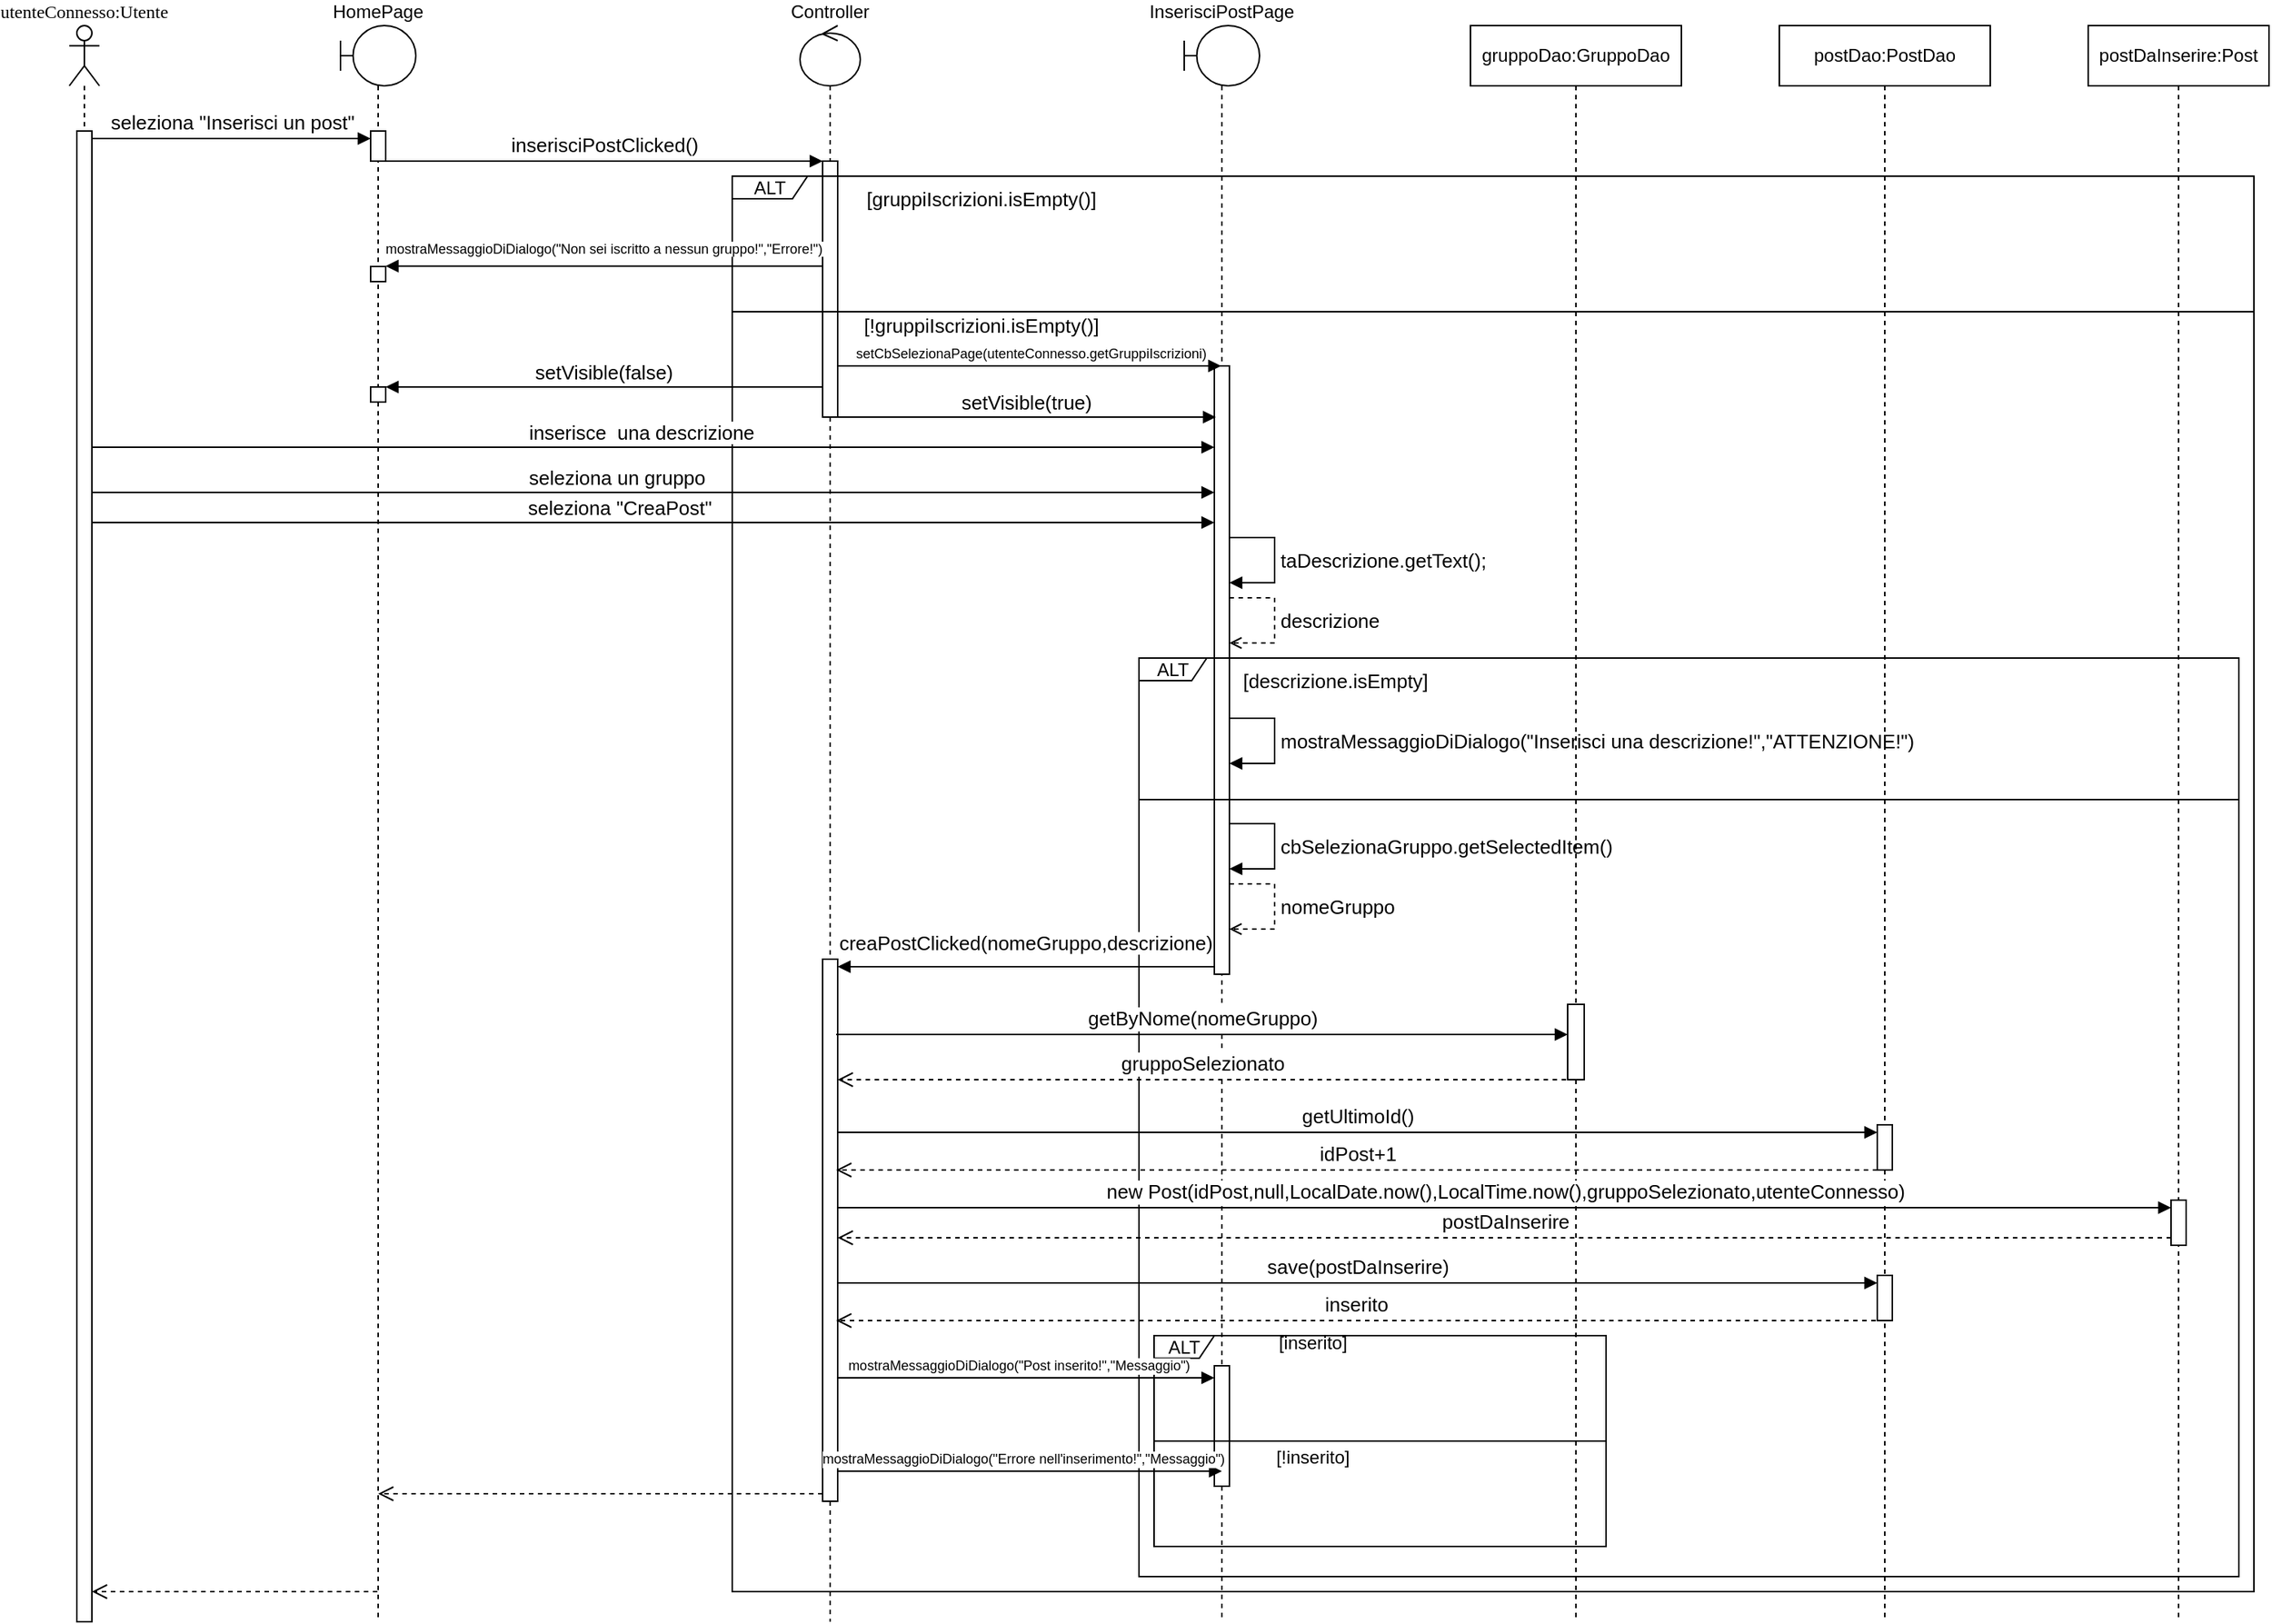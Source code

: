 <mxfile version="22.0.0" type="device">
  <diagram name="Page-1" id="2YBvvXClWsGukQMizWep">
    <mxGraphModel dx="901" dy="527" grid="1" gridSize="10" guides="1" tooltips="1" connect="1" arrows="1" fold="1" page="1" pageScale="1" pageWidth="850" pageHeight="1100" math="0" shadow="0">
      <root>
        <mxCell id="0" />
        <mxCell id="1" parent="0" />
        <mxCell id="u08hA8u2R7ERL39mNpoH-1" value="utenteConnesso:Utente" style="shape=umlActor;verticalLabelPosition=top;verticalAlign=bottom;outlineConnect=0;fontFamily=Tahoma;labelPosition=center;align=center;" parent="1" vertex="1">
          <mxGeometry x="70" y="40" width="20" height="40" as="geometry" />
        </mxCell>
        <mxCell id="u08hA8u2R7ERL39mNpoH-7" value="" style="html=1;points=[[0,0,0,0,5],[0,1,0,0,-5],[1,0,0,0,5],[1,1,0,0,-5]];perimeter=orthogonalPerimeter;outlineConnect=0;targetShapes=umlLifeline;portConstraint=eastwest;newEdgeStyle={&quot;curved&quot;:0,&quot;rounded&quot;:0};" parent="1" vertex="1">
          <mxGeometry x="75" y="110" width="10" height="990" as="geometry" />
        </mxCell>
        <mxCell id="u08hA8u2R7ERL39mNpoH-12" value="HomePage" style="shape=umlLifeline;perimeter=lifelinePerimeter;whiteSpace=wrap;html=1;container=1;dropTarget=0;collapsible=0;recursiveResize=0;outlineConnect=0;portConstraint=eastwest;newEdgeStyle={&quot;curved&quot;:0,&quot;rounded&quot;:0};participant=umlBoundary;labelPosition=center;verticalLabelPosition=top;align=center;verticalAlign=bottom;" parent="1" vertex="1">
          <mxGeometry x="250" y="40" width="50" height="1060" as="geometry" />
        </mxCell>
        <mxCell id="u08hA8u2R7ERL39mNpoH-13" value="" style="html=1;points=[[0,0,0,0,5],[0,1,0,0,-5],[1,0,0,0,5],[1,1,0,0,-5]];perimeter=orthogonalPerimeter;outlineConnect=0;targetShapes=umlLifeline;portConstraint=eastwest;newEdgeStyle={&quot;curved&quot;:0,&quot;rounded&quot;:0};" parent="u08hA8u2R7ERL39mNpoH-12" vertex="1">
          <mxGeometry x="20" y="70" width="10" height="20" as="geometry" />
        </mxCell>
        <mxCell id="u08hA8u2R7ERL39mNpoH-24" value="" style="html=1;points=[[0,0,0,0,5],[0,1,0,0,-5],[1,0,0,0,5],[1,1,0,0,-5]];perimeter=orthogonalPerimeter;outlineConnect=0;targetShapes=umlLifeline;portConstraint=eastwest;newEdgeStyle={&quot;curved&quot;:0,&quot;rounded&quot;:0};" parent="u08hA8u2R7ERL39mNpoH-12" vertex="1">
          <mxGeometry x="20" y="160" width="10" height="10" as="geometry" />
        </mxCell>
        <mxCell id="u08hA8u2R7ERL39mNpoH-34" value="" style="html=1;points=[[0,0,0,0,5],[0,1,0,0,-5],[1,0,0,0,5],[1,1,0,0,-5]];perimeter=orthogonalPerimeter;outlineConnect=0;targetShapes=umlLifeline;portConstraint=eastwest;newEdgeStyle={&quot;curved&quot;:0,&quot;rounded&quot;:0};" parent="u08hA8u2R7ERL39mNpoH-12" vertex="1">
          <mxGeometry x="20" y="240" width="10" height="10" as="geometry" />
        </mxCell>
        <mxCell id="u08hA8u2R7ERL39mNpoH-14" value="seleziona &quot;Inserisci un post&quot;" style="html=1;verticalAlign=bottom;startArrow=none;endArrow=block;startSize=8;curved=0;rounded=0;entryX=0;entryY=0;entryDx=0;entryDy=5;startFill=0;fontSize=13;labelPosition=center;verticalLabelPosition=top;align=center;textDirection=ltr;" parent="1" target="u08hA8u2R7ERL39mNpoH-13" edge="1">
          <mxGeometry relative="1" as="geometry">
            <mxPoint x="85" y="115" as="sourcePoint" />
          </mxGeometry>
        </mxCell>
        <mxCell id="u08hA8u2R7ERL39mNpoH-16" value="" style="html=1;points=[[0,0,0,0,5],[0,1,0,0,-5],[1,0,0,0,5],[1,1,0,0,-5]];perimeter=orthogonalPerimeter;outlineConnect=0;targetShapes=umlLifeline;portConstraint=eastwest;newEdgeStyle={&quot;curved&quot;:0,&quot;rounded&quot;:0};" parent="1" vertex="1">
          <mxGeometry x="570" y="130" width="10" height="170" as="geometry" />
        </mxCell>
        <mxCell id="u08hA8u2R7ERL39mNpoH-17" value="inserisciPostClicked()" style="html=1;verticalAlign=bottom;startArrow=none;endArrow=block;startSize=8;curved=0;rounded=0;startFill=0;fontSize=13;" parent="1" edge="1">
          <mxGeometry relative="1" as="geometry">
            <mxPoint x="280" y="130" as="sourcePoint" />
            <mxPoint x="570" y="130" as="targetPoint" />
          </mxGeometry>
        </mxCell>
        <mxCell id="u08hA8u2R7ERL39mNpoH-19" value="Controller" style="ellipse;shape=umlControl;aspect=fixed;labelPosition=center;verticalLabelPosition=top;align=center;verticalAlign=bottom;" parent="1" vertex="1">
          <mxGeometry x="555" y="40" width="40" height="40" as="geometry" />
        </mxCell>
        <mxCell id="u08hA8u2R7ERL39mNpoH-20" value="ALT" style="shape=umlFrame;whiteSpace=wrap;html=1;pointerEvents=0;width=50;height=15;" parent="1" vertex="1">
          <mxGeometry x="510" y="140" width="1010" height="940" as="geometry" />
        </mxCell>
        <mxCell id="u08hA8u2R7ERL39mNpoH-21" value="[gruppiIscrizioni.isEmpty()]" style="text;html=1;align=center;verticalAlign=middle;resizable=0;points=[];autosize=1;strokeColor=none;fillColor=none;fontSize=13;" parent="1" vertex="1">
          <mxGeometry x="585" y="140" width="180" height="30" as="geometry" />
        </mxCell>
        <mxCell id="u08hA8u2R7ERL39mNpoH-22" value="" style="line;strokeWidth=1;fillColor=none;align=left;verticalAlign=middle;spacingTop=-1;spacingLeft=3;spacingRight=3;rotatable=0;labelPosition=right;points=[];portConstraint=eastwest;strokeColor=inherit;" parent="1" vertex="1">
          <mxGeometry x="510" y="226" width="1010" height="8" as="geometry" />
        </mxCell>
        <mxCell id="u08hA8u2R7ERL39mNpoH-23" value="mostraMessaggioDiDialogo(&quot;Non sei iscritto a nessun gruppo!&quot;,&quot;Errore!&quot;)" style="verticalAlign=bottom;endArrow=block;curved=0;rounded=0;fontSize=9;horizontal=1;labelBorderColor=none;spacingTop=0;spacing=5;entryX=1;entryY=0;entryDx=0;entryDy=5;entryPerimeter=0;" parent="1" edge="1">
          <mxGeometry width="80" relative="1" as="geometry">
            <mxPoint x="570" y="199.71" as="sourcePoint" />
            <mxPoint x="280" y="199.71" as="targetPoint" />
          </mxGeometry>
        </mxCell>
        <mxCell id="u08hA8u2R7ERL39mNpoH-27" value="" style="line;strokeWidth=1;fillColor=none;align=left;verticalAlign=middle;spacingTop=-1;spacingLeft=3;spacingRight=3;rotatable=0;labelPosition=right;points=[];portConstraint=eastwest;strokeColor=inherit;horizontal=0;direction=south;dashed=1;" parent="1" vertex="1">
          <mxGeometry x="571" y="80" width="8" height="50" as="geometry" />
        </mxCell>
        <mxCell id="u08hA8u2R7ERL39mNpoH-28" value="InserisciPostPage" style="shape=umlLifeline;perimeter=lifelinePerimeter;container=1;dropTarget=0;collapsible=0;recursiveResize=0;outlineConnect=0;portConstraint=eastwest;newEdgeStyle={&quot;curved&quot;:0,&quot;rounded&quot;:0};participant=umlBoundary;verticalAlign=bottom;labelPosition=center;verticalLabelPosition=top;align=center;" parent="1" vertex="1">
          <mxGeometry x="810" y="40" width="50" height="1060" as="geometry" />
        </mxCell>
        <mxCell id="u08hA8u2R7ERL39mNpoH-29" value="" style="html=1;points=[[0,0,0,0,5],[0,1,0,0,-5],[1,0,0,0,5],[1,1,0,0,-5]];perimeter=orthogonalPerimeter;outlineConnect=0;targetShapes=umlLifeline;portConstraint=eastwest;newEdgeStyle={&quot;curved&quot;:0,&quot;rounded&quot;:0};" parent="u08hA8u2R7ERL39mNpoH-28" vertex="1">
          <mxGeometry x="20" y="226" width="10" height="404" as="geometry" />
        </mxCell>
        <mxCell id="8B0qtVxzFhKtFc5LF8vU-15" value="" style="html=1;points=[[0,0,0,0,5],[0,1,0,0,-5],[1,0,0,0,5],[1,1,0,0,-5]];perimeter=orthogonalPerimeter;outlineConnect=0;targetShapes=umlLifeline;portConstraint=eastwest;newEdgeStyle={&quot;curved&quot;:0,&quot;rounded&quot;:0};" vertex="1" parent="u08hA8u2R7ERL39mNpoH-28">
          <mxGeometry x="20" y="890" width="10" height="80" as="geometry" />
        </mxCell>
        <mxCell id="u08hA8u2R7ERL39mNpoH-30" value="setCbSelezionaPage(utenteConnesso.getGruppiIscrizioni)" style="html=1;verticalAlign=bottom;startArrow=none;endArrow=block;startSize=8;curved=0;rounded=0;startFill=0;fontSize=9;" parent="1" edge="1">
          <mxGeometry relative="1" as="geometry">
            <mxPoint x="580" y="266" as="sourcePoint" />
            <mxPoint x="834.5" y="266" as="targetPoint" />
          </mxGeometry>
        </mxCell>
        <mxCell id="u08hA8u2R7ERL39mNpoH-31" value="setVisible(false)" style="verticalAlign=bottom;endArrow=block;curved=0;rounded=0;fontSize=13;" parent="1" target="u08hA8u2R7ERL39mNpoH-34" edge="1">
          <mxGeometry width="80" relative="1" as="geometry">
            <mxPoint x="570" y="280" as="sourcePoint" />
            <mxPoint x="274.875" y="276" as="targetPoint" />
          </mxGeometry>
        </mxCell>
        <mxCell id="u08hA8u2R7ERL39mNpoH-32" value="setVisible(true)" style="verticalAlign=bottom;endArrow=block;curved=0;rounded=0;fontSize=13;" parent="1" edge="1">
          <mxGeometry width="80" relative="1" as="geometry">
            <mxPoint x="580" y="300" as="sourcePoint" />
            <mxPoint x="831" y="300" as="targetPoint" />
          </mxGeometry>
        </mxCell>
        <mxCell id="u08hA8u2R7ERL39mNpoH-33" value="[!gruppiIscrizioni.isEmpty()]" style="text;html=1;align=center;verticalAlign=middle;resizable=0;points=[];autosize=1;strokeColor=none;fillColor=none;spacing=2;spacingTop=-10;fontSize=13;" parent="1" vertex="1">
          <mxGeometry x="585" y="234" width="180" height="20" as="geometry" />
        </mxCell>
        <mxCell id="u08hA8u2R7ERL39mNpoH-35" value="inserisce  una descrizione" style="verticalAlign=bottom;endArrow=block;curved=0;rounded=0;fontSize=13;" parent="1" edge="1">
          <mxGeometry x="-0.02" width="80" relative="1" as="geometry">
            <mxPoint x="85" y="320" as="sourcePoint" />
            <mxPoint x="830" y="320" as="targetPoint" />
            <mxPoint as="offset" />
          </mxGeometry>
        </mxCell>
        <mxCell id="u08hA8u2R7ERL39mNpoH-36" value="" style="html=1;verticalAlign=bottom;endArrow=block;curved=0;rounded=0;entryX=0;entryY=1;entryDx=0;entryDy=-5;entryPerimeter=0;" parent="1" edge="1">
          <mxGeometry width="80" relative="1" as="geometry">
            <mxPoint x="85" y="350" as="sourcePoint" />
            <mxPoint x="830" y="350" as="targetPoint" />
          </mxGeometry>
        </mxCell>
        <mxCell id="u08hA8u2R7ERL39mNpoH-37" value="&amp;nbsp; &amp;nbsp; seleziona un gruppo" style="edgeLabel;html=1;align=center;verticalAlign=middle;resizable=0;points=[];fontSize=13;" parent="u08hA8u2R7ERL39mNpoH-36" vertex="1" connectable="0">
          <mxGeometry x="-0.062" relative="1" as="geometry">
            <mxPoint x="-9" y="-10" as="offset" />
          </mxGeometry>
        </mxCell>
        <mxCell id="u08hA8u2R7ERL39mNpoH-38" value="" style="html=1;verticalAlign=bottom;endArrow=block;curved=0;rounded=0;entryX=0;entryY=1;entryDx=0;entryDy=-5;entryPerimeter=0;" parent="1" edge="1">
          <mxGeometry width="80" relative="1" as="geometry">
            <mxPoint x="85" y="370" as="sourcePoint" />
            <mxPoint x="830" y="370" as="targetPoint" />
          </mxGeometry>
        </mxCell>
        <mxCell id="u08hA8u2R7ERL39mNpoH-39" value="&amp;nbsp; &amp;nbsp; &amp;nbsp;seleziona &quot;CreaPost&quot;" style="edgeLabel;html=1;align=center;verticalAlign=middle;resizable=0;points=[];fontSize=13;" parent="u08hA8u2R7ERL39mNpoH-38" vertex="1" connectable="0">
          <mxGeometry x="-0.062" relative="1" as="geometry">
            <mxPoint x="-9" y="-10" as="offset" />
          </mxGeometry>
        </mxCell>
        <mxCell id="u08hA8u2R7ERL39mNpoH-42" value="taDescrizione.getText();" style="html=1;align=left;spacingLeft=2;endArrow=block;rounded=0;edgeStyle=orthogonalEdgeStyle;curved=0;rounded=0;fontSize=13;" parent="1" target="u08hA8u2R7ERL39mNpoH-29" edge="1">
          <mxGeometry relative="1" as="geometry">
            <mxPoint x="840" y="380" as="sourcePoint" />
            <Array as="points">
              <mxPoint x="870" y="380" />
              <mxPoint x="870" y="410" />
            </Array>
            <mxPoint x="845" y="410" as="targetPoint" />
          </mxGeometry>
        </mxCell>
        <mxCell id="u08hA8u2R7ERL39mNpoH-44" value="descrizione" style="html=1;align=left;spacingLeft=2;endArrow=open;rounded=0;edgeStyle=orthogonalEdgeStyle;curved=0;rounded=0;dashed=1;endFill=0;fontSize=13;" parent="1" edge="1">
          <mxGeometry relative="1" as="geometry">
            <mxPoint x="840" y="420" as="sourcePoint" />
            <Array as="points">
              <mxPoint x="870" y="420" />
              <mxPoint x="870" y="450" />
            </Array>
            <mxPoint x="840" y="450" as="targetPoint" />
          </mxGeometry>
        </mxCell>
        <mxCell id="u08hA8u2R7ERL39mNpoH-45" value="ALT" style="shape=umlFrame;whiteSpace=wrap;html=1;pointerEvents=0;width=45;height=15;" parent="1" vertex="1">
          <mxGeometry x="780" y="460" width="730" height="610" as="geometry" />
        </mxCell>
        <mxCell id="u08hA8u2R7ERL39mNpoH-46" value="[descrizione.isEmpty]" style="text;html=1;align=center;verticalAlign=middle;resizable=0;points=[];autosize=1;strokeColor=none;fillColor=none;fontSize=13;" parent="1" vertex="1">
          <mxGeometry x="835" y="460" width="150" height="30" as="geometry" />
        </mxCell>
        <mxCell id="u08hA8u2R7ERL39mNpoH-47" value="mostraMessaggioDiDialogo(&quot;Inserisci una descrizione!&quot;,&quot;ATTENZIONE!&quot;)" style="html=1;align=left;spacingLeft=2;endArrow=block;rounded=0;edgeStyle=orthogonalEdgeStyle;curved=0;rounded=0;fontSize=13;" parent="1" edge="1">
          <mxGeometry relative="1" as="geometry">
            <mxPoint x="840" y="500" as="sourcePoint" />
            <Array as="points">
              <mxPoint x="870" y="500" />
              <mxPoint x="870" y="530" />
            </Array>
            <mxPoint x="840" y="530" as="targetPoint" />
          </mxGeometry>
        </mxCell>
        <mxCell id="u08hA8u2R7ERL39mNpoH-49" value="" style="line;strokeWidth=1;fillColor=none;align=left;verticalAlign=middle;spacingTop=-1;spacingLeft=3;spacingRight=3;rotatable=0;labelPosition=right;points=[];portConstraint=eastwest;strokeColor=inherit;" parent="1" vertex="1">
          <mxGeometry x="780" y="550" width="730" height="8" as="geometry" />
        </mxCell>
        <mxCell id="u08hA8u2R7ERL39mNpoH-50" value="cbSelezionaGruppo.getSelectedItem()" style="html=1;align=left;spacingLeft=2;endArrow=block;rounded=0;edgeStyle=orthogonalEdgeStyle;curved=0;rounded=0;fontSize=13;" parent="1" edge="1">
          <mxGeometry relative="1" as="geometry">
            <mxPoint x="840" y="570" as="sourcePoint" />
            <Array as="points">
              <mxPoint x="870" y="570" />
              <mxPoint x="870" y="600" />
            </Array>
            <mxPoint x="840" y="600" as="targetPoint" />
          </mxGeometry>
        </mxCell>
        <mxCell id="u08hA8u2R7ERL39mNpoH-51" value="nomeGruppo" style="html=1;align=left;spacingLeft=2;endArrow=open;rounded=0;edgeStyle=orthogonalEdgeStyle;curved=0;rounded=0;dashed=1;endFill=0;fontSize=13;" parent="1" edge="1">
          <mxGeometry relative="1" as="geometry">
            <mxPoint x="840" y="610" as="sourcePoint" />
            <Array as="points">
              <mxPoint x="870" y="610" />
              <mxPoint x="870" y="640" />
            </Array>
            <mxPoint x="840" y="640" as="targetPoint" />
          </mxGeometry>
        </mxCell>
        <mxCell id="u08hA8u2R7ERL39mNpoH-52" value="creaPostClicked(nomeGruppo,descrizione)" style="verticalAlign=bottom;endArrow=block;curved=0;rounded=0;fontSize=13;spacing=8;exitX=0;exitY=1;exitDx=0;exitDy=-5;exitPerimeter=0;" parent="1" source="u08hA8u2R7ERL39mNpoH-29" target="u08hA8u2R7ERL39mNpoH-54" edge="1">
          <mxGeometry width="80" relative="1" as="geometry">
            <mxPoint x="810" y="670" as="sourcePoint" />
            <mxPoint x="610" y="660" as="targetPoint" />
          </mxGeometry>
        </mxCell>
        <mxCell id="u08hA8u2R7ERL39mNpoH-53" value="" style="line;strokeWidth=1;fillColor=none;align=left;verticalAlign=middle;spacingTop=-1;spacingLeft=3;spacingRight=3;rotatable=0;labelPosition=right;points=[];portConstraint=eastwest;strokeColor=inherit;horizontal=0;direction=south;dashed=1;" parent="1" vertex="1">
          <mxGeometry x="571" y="300" width="8" height="360" as="geometry" />
        </mxCell>
        <mxCell id="u08hA8u2R7ERL39mNpoH-54" value="" style="html=1;points=[[0,0,0,0,5],[0,1,0,0,-5],[1,0,0,0,5],[1,1,0,0,-5]];perimeter=orthogonalPerimeter;outlineConnect=0;targetShapes=umlLifeline;portConstraint=eastwest;newEdgeStyle={&quot;curved&quot;:0,&quot;rounded&quot;:0};" parent="1" vertex="1">
          <mxGeometry x="570" y="660" width="10" height="360" as="geometry" />
        </mxCell>
        <mxCell id="u08hA8u2R7ERL39mNpoH-55" value="gruppoDao:GruppoDao" style="shape=umlLifeline;perimeter=lifelinePerimeter;whiteSpace=wrap;html=1;container=1;dropTarget=0;collapsible=0;recursiveResize=0;outlineConnect=0;portConstraint=eastwest;newEdgeStyle={&quot;curved&quot;:0,&quot;rounded&quot;:0};" parent="1" vertex="1">
          <mxGeometry x="1000" y="40" width="140" height="1060" as="geometry" />
        </mxCell>
        <mxCell id="u08hA8u2R7ERL39mNpoH-56" value="" style="html=1;points=[[0,0,0,0,5],[0,1,0,0,-5],[1,0,0,0,5],[1,1,0,0,-5]];perimeter=orthogonalPerimeter;outlineConnect=0;targetShapes=umlLifeline;portConstraint=eastwest;newEdgeStyle={&quot;curved&quot;:0,&quot;rounded&quot;:0};" parent="u08hA8u2R7ERL39mNpoH-55" vertex="1">
          <mxGeometry x="64.5" y="650" width="11" height="50" as="geometry" />
        </mxCell>
        <mxCell id="u08hA8u2R7ERL39mNpoH-57" value="getByNome(nomeGruppo)" style="html=1;verticalAlign=bottom;startArrow=none;endArrow=block;startSize=8;curved=0;rounded=0;entryX=0;entryY=0;entryDx=0;entryDy=5;startFill=0;fontSize=13;" parent="1" edge="1">
          <mxGeometry relative="1" as="geometry">
            <mxPoint x="579" y="710" as="sourcePoint" />
            <mxPoint x="1064.5" y="710.0" as="targetPoint" />
          </mxGeometry>
        </mxCell>
        <mxCell id="u08hA8u2R7ERL39mNpoH-58" value="gruppoSelezionato" style="html=1;verticalAlign=bottom;endArrow=open;dashed=1;endSize=8;curved=0;rounded=0;fontSize=13;" parent="1" target="u08hA8u2R7ERL39mNpoH-54" edge="1">
          <mxGeometry relative="1" as="geometry">
            <mxPoint x="1063.5" y="740.0" as="sourcePoint" />
            <mxPoint x="579" y="745.0" as="targetPoint" />
          </mxGeometry>
        </mxCell>
        <mxCell id="u08hA8u2R7ERL39mNpoH-59" value="postDao:PostDao" style="shape=umlLifeline;perimeter=lifelinePerimeter;whiteSpace=wrap;html=1;container=1;dropTarget=0;collapsible=0;recursiveResize=0;outlineConnect=0;portConstraint=eastwest;newEdgeStyle={&quot;curved&quot;:0,&quot;rounded&quot;:0};" parent="1" vertex="1">
          <mxGeometry x="1205" y="40" width="140" height="1060" as="geometry" />
        </mxCell>
        <mxCell id="8B0qtVxzFhKtFc5LF8vU-1" value="" style="html=1;points=[[0,0,0,0,5],[0,1,0,0,-5],[1,0,0,0,5],[1,1,0,0,-5]];perimeter=orthogonalPerimeter;outlineConnect=0;targetShapes=umlLifeline;portConstraint=eastwest;newEdgeStyle={&quot;curved&quot;:0,&quot;rounded&quot;:0};" vertex="1" parent="u08hA8u2R7ERL39mNpoH-59">
          <mxGeometry x="65" y="730" width="10" height="30" as="geometry" />
        </mxCell>
        <mxCell id="8B0qtVxzFhKtFc5LF8vU-9" value="" style="html=1;points=[[0,0,0,0,5],[0,1,0,0,-5],[1,0,0,0,5],[1,1,0,0,-5]];perimeter=orthogonalPerimeter;outlineConnect=0;targetShapes=umlLifeline;portConstraint=eastwest;newEdgeStyle={&quot;curved&quot;:0,&quot;rounded&quot;:0};" vertex="1" parent="u08hA8u2R7ERL39mNpoH-59">
          <mxGeometry x="65" y="830" width="10" height="30" as="geometry" />
        </mxCell>
        <mxCell id="8B0qtVxzFhKtFc5LF8vU-2" value="getUltimoId()" style="html=1;verticalAlign=bottom;startArrow=none;endArrow=block;startSize=8;curved=0;rounded=0;entryX=0;entryY=0;entryDx=0;entryDy=5;startFill=0;fontSize=13;" edge="1" target="8B0qtVxzFhKtFc5LF8vU-1" parent="1">
          <mxGeometry relative="1" as="geometry">
            <mxPoint x="580" y="775" as="sourcePoint" />
          </mxGeometry>
        </mxCell>
        <mxCell id="8B0qtVxzFhKtFc5LF8vU-3" value="idPost+1" style="html=1;verticalAlign=bottom;endArrow=open;dashed=1;endSize=8;curved=0;rounded=0;fontSize=13;" edge="1" parent="1">
          <mxGeometry relative="1" as="geometry">
            <mxPoint x="1270" y="800" as="sourcePoint" />
            <mxPoint x="579" y="800" as="targetPoint" />
          </mxGeometry>
        </mxCell>
        <mxCell id="8B0qtVxzFhKtFc5LF8vU-5" value="postDaInserire:Post" style="shape=umlLifeline;perimeter=lifelinePerimeter;whiteSpace=wrap;html=1;container=1;dropTarget=0;collapsible=0;recursiveResize=0;outlineConnect=0;portConstraint=eastwest;newEdgeStyle={&quot;curved&quot;:0,&quot;rounded&quot;:0};" vertex="1" parent="1">
          <mxGeometry x="1410" y="40" width="120" height="1060" as="geometry" />
        </mxCell>
        <mxCell id="8B0qtVxzFhKtFc5LF8vU-6" value="" style="html=1;points=[[0,0,0,0,5],[0,1,0,0,-5],[1,0,0,0,5],[1,1,0,0,-5]];perimeter=orthogonalPerimeter;outlineConnect=0;targetShapes=umlLifeline;portConstraint=eastwest;newEdgeStyle={&quot;curved&quot;:0,&quot;rounded&quot;:0};" vertex="1" parent="8B0qtVxzFhKtFc5LF8vU-5">
          <mxGeometry x="55" y="780" width="10" height="30" as="geometry" />
        </mxCell>
        <mxCell id="8B0qtVxzFhKtFc5LF8vU-7" value="new Post(idPost,null,LocalDate.now(),LocalTime.now(),gruppoSelezionato,utenteConnesso)" style="html=1;verticalAlign=bottom;startArrow=none;endArrow=block;startSize=8;curved=0;rounded=0;entryX=0;entryY=0;entryDx=0;entryDy=5;fontSize=13;startFill=0;" edge="1" target="8B0qtVxzFhKtFc5LF8vU-6" parent="1">
          <mxGeometry relative="1" as="geometry">
            <mxPoint x="580" y="825" as="sourcePoint" />
          </mxGeometry>
        </mxCell>
        <mxCell id="8B0qtVxzFhKtFc5LF8vU-8" value="postDaInserire" style="html=1;verticalAlign=bottom;endArrow=open;dashed=1;endSize=8;curved=0;rounded=0;exitX=0;exitY=1;exitDx=0;exitDy=-5;exitPerimeter=0;fontSize=13;" edge="1" parent="1" source="8B0qtVxzFhKtFc5LF8vU-6" target="u08hA8u2R7ERL39mNpoH-54">
          <mxGeometry relative="1" as="geometry">
            <mxPoint x="1460" y="840" as="sourcePoint" />
            <mxPoint x="1380" y="840" as="targetPoint" />
          </mxGeometry>
        </mxCell>
        <mxCell id="8B0qtVxzFhKtFc5LF8vU-10" value="save(postDaInserire)" style="html=1;verticalAlign=bottom;startArrow=none;endArrow=block;startSize=8;curved=0;rounded=0;entryX=0;entryY=0;entryDx=0;entryDy=5;startFill=0;fontSize=13;" edge="1" target="8B0qtVxzFhKtFc5LF8vU-9" parent="1" source="u08hA8u2R7ERL39mNpoH-54">
          <mxGeometry relative="1" as="geometry">
            <mxPoint x="585" y="875" as="sourcePoint" />
          </mxGeometry>
        </mxCell>
        <mxCell id="8B0qtVxzFhKtFc5LF8vU-11" value="inserito" style="html=1;verticalAlign=bottom;endArrow=open;dashed=1;endSize=8;curved=0;rounded=0;fontSize=13;" edge="1" parent="1">
          <mxGeometry relative="1" as="geometry">
            <mxPoint x="1269.0" y="900" as="sourcePoint" />
            <mxPoint x="579" y="900" as="targetPoint" />
          </mxGeometry>
        </mxCell>
        <mxCell id="8B0qtVxzFhKtFc5LF8vU-12" value="ALT" style="shape=umlFrame;whiteSpace=wrap;html=1;pointerEvents=0;width=40;height=15;" vertex="1" parent="1">
          <mxGeometry x="790" y="910" width="300" height="140" as="geometry" />
        </mxCell>
        <mxCell id="8B0qtVxzFhKtFc5LF8vU-13" value="[inserito]" style="text;html=1;align=center;verticalAlign=middle;resizable=0;points=[];autosize=1;strokeColor=none;fillColor=none;" vertex="1" parent="1">
          <mxGeometry x="860" y="900" width="70" height="30" as="geometry" />
        </mxCell>
        <mxCell id="8B0qtVxzFhKtFc5LF8vU-14" value="" style="line;strokeWidth=1;fillColor=none;align=left;verticalAlign=middle;spacingTop=-1;spacingLeft=3;spacingRight=3;rotatable=0;labelPosition=right;points=[];portConstraint=eastwest;strokeColor=inherit;" vertex="1" parent="1">
          <mxGeometry x="790" y="976" width="300" height="8" as="geometry" />
        </mxCell>
        <mxCell id="8B0qtVxzFhKtFc5LF8vU-16" value="mostraMessaggioDiDialogo(&quot;Post inserito!&quot;,&quot;Messaggio&quot;)" style="html=1;verticalAlign=bottom;startArrow=none;endArrow=block;startSize=8;curved=0;rounded=0;entryX=0;entryY=0;entryDx=0;entryDy=5;fontSize=9;startFill=0;" edge="1" parent="1">
          <mxGeometry x="-0.04" relative="1" as="geometry">
            <mxPoint x="580" y="938" as="sourcePoint" />
            <mxPoint x="830" y="938" as="targetPoint" />
            <mxPoint as="offset" />
          </mxGeometry>
        </mxCell>
        <mxCell id="8B0qtVxzFhKtFc5LF8vU-19" value="" style="line;strokeWidth=1;fillColor=none;align=left;verticalAlign=middle;spacingTop=-1;spacingLeft=3;spacingRight=3;rotatable=0;labelPosition=right;points=[];portConstraint=eastwest;strokeColor=inherit;horizontal=0;direction=south;dashed=1;" vertex="1" parent="1">
          <mxGeometry x="571" y="1020" width="8" height="80" as="geometry" />
        </mxCell>
        <mxCell id="8B0qtVxzFhKtFc5LF8vU-20" value="" style="line;strokeWidth=1;fillColor=none;align=left;verticalAlign=middle;spacingTop=-1;spacingLeft=3;spacingRight=3;rotatable=0;labelPosition=right;points=[];portConstraint=eastwest;strokeColor=inherit;horizontal=0;direction=south;dashed=1;" vertex="1" parent="1">
          <mxGeometry x="76" y="80" width="8" height="30" as="geometry" />
        </mxCell>
        <mxCell id="8B0qtVxzFhKtFc5LF8vU-21" value="[!inserito]" style="text;html=1;align=center;verticalAlign=middle;resizable=0;points=[];autosize=1;strokeColor=none;fillColor=none;" vertex="1" parent="1">
          <mxGeometry x="860" y="976" width="70" height="30" as="geometry" />
        </mxCell>
        <mxCell id="8B0qtVxzFhKtFc5LF8vU-22" value="" style="html=1;verticalAlign=bottom;endArrow=open;dashed=1;endSize=8;curved=0;rounded=0;exitX=0;exitY=1;exitDx=0;exitDy=-5;exitPerimeter=0;" edge="1" parent="1" source="u08hA8u2R7ERL39mNpoH-54" target="u08hA8u2R7ERL39mNpoH-12">
          <mxGeometry relative="1" as="geometry">
            <mxPoint x="800" y="770" as="sourcePoint" />
            <mxPoint x="720" y="770" as="targetPoint" />
          </mxGeometry>
        </mxCell>
        <mxCell id="8B0qtVxzFhKtFc5LF8vU-23" value="" style="html=1;verticalAlign=bottom;endArrow=open;dashed=1;endSize=8;curved=0;rounded=0;" edge="1" parent="1">
          <mxGeometry relative="1" as="geometry">
            <mxPoint x="274.5" y="1080" as="sourcePoint" />
            <mxPoint x="85" y="1080" as="targetPoint" />
          </mxGeometry>
        </mxCell>
        <mxCell id="8B0qtVxzFhKtFc5LF8vU-17" value="mostraMessaggioDiDialogo(&quot;Errore nell&#39;inserimento!&quot;,&quot;Messaggio&quot;)" style="html=1;verticalAlign=bottom;startArrow=none;endArrow=block;startSize=8;curved=0;rounded=0;entryX=0;entryY=0;entryDx=0;entryDy=5;fontSize=9;startFill=0;" edge="1" parent="1" source="u08hA8u2R7ERL39mNpoH-54">
          <mxGeometry x="-0.04" relative="1" as="geometry">
            <mxPoint x="585" y="1000" as="sourcePoint" />
            <mxPoint x="835" y="1000" as="targetPoint" />
            <mxPoint as="offset" />
          </mxGeometry>
        </mxCell>
      </root>
    </mxGraphModel>
  </diagram>
</mxfile>
